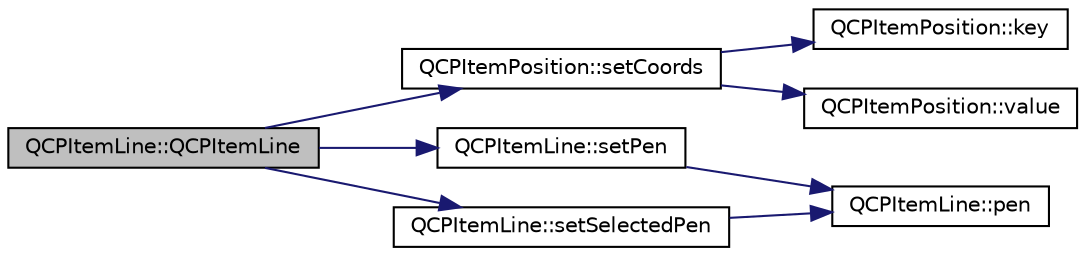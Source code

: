 digraph "QCPItemLine::QCPItemLine"
{
  edge [fontname="Helvetica",fontsize="10",labelfontname="Helvetica",labelfontsize="10"];
  node [fontname="Helvetica",fontsize="10",shape=record];
  rankdir="LR";
  Node0 [label="QCPItemLine::QCPItemLine",height=0.2,width=0.4,color="black", fillcolor="grey75", style="filled", fontcolor="black"];
  Node0 -> Node1 [color="midnightblue",fontsize="10",style="solid",fontname="Helvetica"];
  Node1 [label="QCPItemPosition::setCoords",height=0.2,width=0.4,color="black", fillcolor="white", style="filled",URL="$d1/dad/class_q_c_p_item_position.html#aa988ba4e87ab684c9021017dcaba945f"];
  Node1 -> Node2 [color="midnightblue",fontsize="10",style="solid",fontname="Helvetica"];
  Node2 [label="QCPItemPosition::key",height=0.2,width=0.4,color="black", fillcolor="white", style="filled",URL="$d1/dad/class_q_c_p_item_position.html#a6fc519f1b73722a8d0cff7d4d647407e"];
  Node1 -> Node3 [color="midnightblue",fontsize="10",style="solid",fontname="Helvetica"];
  Node3 [label="QCPItemPosition::value",height=0.2,width=0.4,color="black", fillcolor="white", style="filled",URL="$d1/dad/class_q_c_p_item_position.html#acfcf86f840a7366a4299bff593d5d636"];
  Node0 -> Node4 [color="midnightblue",fontsize="10",style="solid",fontname="Helvetica"];
  Node4 [label="QCPItemLine::setPen",height=0.2,width=0.4,color="black", fillcolor="white", style="filled",URL="$dd/d8c/class_q_c_p_item_line.html#a572528dab61c1abe205822fbd5db4b27"];
  Node4 -> Node5 [color="midnightblue",fontsize="10",style="solid",fontname="Helvetica"];
  Node5 [label="QCPItemLine::pen",height=0.2,width=0.4,color="black", fillcolor="white", style="filled",URL="$dd/d8c/class_q_c_p_item_line.html#a712e5a7f59db3f4c588dfc370a63e225"];
  Node0 -> Node6 [color="midnightblue",fontsize="10",style="solid",fontname="Helvetica"];
  Node6 [label="QCPItemLine::setSelectedPen",height=0.2,width=0.4,color="black", fillcolor="white", style="filled",URL="$dd/d8c/class_q_c_p_item_line.html#a3e2fec44503277e77717e9c24f87f1ea"];
  Node6 -> Node5 [color="midnightblue",fontsize="10",style="solid",fontname="Helvetica"];
}
